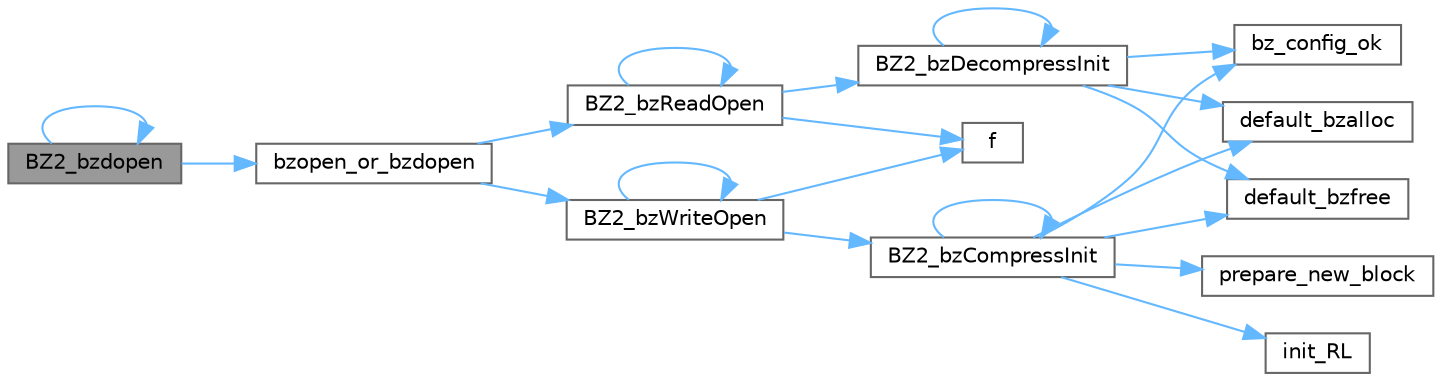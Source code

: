 digraph "BZ2_bzdopen"
{
 // LATEX_PDF_SIZE
  bgcolor="transparent";
  edge [fontname=Helvetica,fontsize=10,labelfontname=Helvetica,labelfontsize=10];
  node [fontname=Helvetica,fontsize=10,shape=box,height=0.2,width=0.4];
  rankdir="LR";
  Node1 [id="Node000001",label="BZ2_bzdopen",height=0.2,width=0.4,color="gray40", fillcolor="grey60", style="filled", fontcolor="black",tooltip=" "];
  Node1 -> Node1 [id="edge1_Node000001_Node000001",color="steelblue1",style="solid",tooltip=" "];
  Node1 -> Node2 [id="edge2_Node000001_Node000002",color="steelblue1",style="solid",tooltip=" "];
  Node2 [id="Node000002",label="bzopen_or_bzdopen",height=0.2,width=0.4,color="grey40", fillcolor="white", style="filled",URL="$bzlib_8cpp.html#ac020e0848e93eb036a022edae12c33b6",tooltip=" "];
  Node2 -> Node3 [id="edge3_Node000002_Node000003",color="steelblue1",style="solid",tooltip=" "];
  Node3 [id="Node000003",label="BZ2_bzReadOpen",height=0.2,width=0.4,color="grey40", fillcolor="white", style="filled",URL="$bzlib_8cpp.html#a4de0d9eaebb29a1de6b055ca8bcc7229",tooltip=" "];
  Node3 -> Node4 [id="edge4_Node000003_Node000004",color="steelblue1",style="solid",tooltip=" "];
  Node4 [id="Node000004",label="BZ2_bzDecompressInit",height=0.2,width=0.4,color="grey40", fillcolor="white", style="filled",URL="$bzlib_8cpp.html#a42f3ad8e76ee6f8b6b2651918cabb758",tooltip=" "];
  Node4 -> Node4 [id="edge5_Node000004_Node000004",color="steelblue1",style="solid",tooltip=" "];
  Node4 -> Node5 [id="edge6_Node000004_Node000005",color="steelblue1",style="solid",tooltip=" "];
  Node5 [id="Node000005",label="bz_config_ok",height=0.2,width=0.4,color="grey40", fillcolor="white", style="filled",URL="$bzlib_8cpp.html#a92621fa2ffbe350a6eadc234654a0979",tooltip=" "];
  Node4 -> Node6 [id="edge7_Node000004_Node000006",color="steelblue1",style="solid",tooltip=" "];
  Node6 [id="Node000006",label="default_bzalloc",height=0.2,width=0.4,color="grey40", fillcolor="white", style="filled",URL="$bzlib_8cpp.html#aaef549b890316e947fb5769a66cc22f0",tooltip=" "];
  Node4 -> Node7 [id="edge8_Node000004_Node000007",color="steelblue1",style="solid",tooltip=" "];
  Node7 [id="Node000007",label="default_bzfree",height=0.2,width=0.4,color="grey40", fillcolor="white", style="filled",URL="$bzlib_8cpp.html#ad6bf0769fda1570779b1571f31a8a738",tooltip=" "];
  Node3 -> Node3 [id="edge9_Node000003_Node000003",color="steelblue1",style="solid",tooltip=" "];
  Node3 -> Node8 [id="edge10_Node000003_Node000008",color="steelblue1",style="solid",tooltip=" "];
  Node8 [id="Node000008",label="f",height=0.2,width=0.4,color="grey40", fillcolor="white", style="filled",URL="$cxx11__tensor__map_8cpp.html#a7f507fea02198f6cb81c86640c7b1a4e",tooltip=" "];
  Node2 -> Node9 [id="edge11_Node000002_Node000009",color="steelblue1",style="solid",tooltip=" "];
  Node9 [id="Node000009",label="BZ2_bzWriteOpen",height=0.2,width=0.4,color="grey40", fillcolor="white", style="filled",URL="$bzlib_8cpp.html#a0c8010dcafcb27b85fa1e0f3e20dc35c",tooltip=" "];
  Node9 -> Node10 [id="edge12_Node000009_Node000010",color="steelblue1",style="solid",tooltip=" "];
  Node10 [id="Node000010",label="BZ2_bzCompressInit",height=0.2,width=0.4,color="grey40", fillcolor="white", style="filled",URL="$bzlib_8cpp.html#a42aede08998c22f9e33cb3d2938ce68f",tooltip=" "];
  Node10 -> Node10 [id="edge13_Node000010_Node000010",color="steelblue1",style="solid",tooltip=" "];
  Node10 -> Node5 [id="edge14_Node000010_Node000005",color="steelblue1",style="solid",tooltip=" "];
  Node10 -> Node6 [id="edge15_Node000010_Node000006",color="steelblue1",style="solid",tooltip=" "];
  Node10 -> Node7 [id="edge16_Node000010_Node000007",color="steelblue1",style="solid",tooltip=" "];
  Node10 -> Node11 [id="edge17_Node000010_Node000011",color="steelblue1",style="solid",tooltip=" "];
  Node11 [id="Node000011",label="init_RL",height=0.2,width=0.4,color="grey40", fillcolor="white", style="filled",URL="$bzlib_8cpp.html#a7b1eac6e90bb627c21d9db1e8936cd7d",tooltip=" "];
  Node10 -> Node12 [id="edge18_Node000010_Node000012",color="steelblue1",style="solid",tooltip=" "];
  Node12 [id="Node000012",label="prepare_new_block",height=0.2,width=0.4,color="grey40", fillcolor="white", style="filled",URL="$bzlib_8cpp.html#a983f38b652f9fd683d48a3c21c3ef1ca",tooltip=" "];
  Node9 -> Node9 [id="edge19_Node000009_Node000009",color="steelblue1",style="solid",tooltip=" "];
  Node9 -> Node8 [id="edge20_Node000009_Node000008",color="steelblue1",style="solid",tooltip=" "];
}
